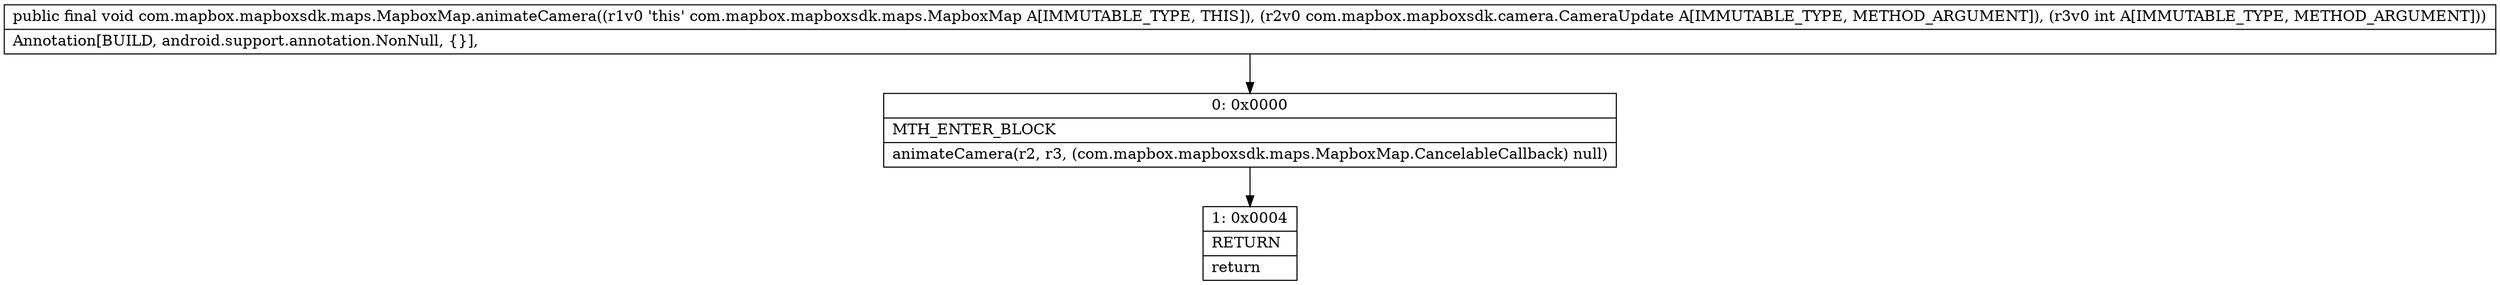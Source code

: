digraph "CFG forcom.mapbox.mapboxsdk.maps.MapboxMap.animateCamera(Lcom\/mapbox\/mapboxsdk\/camera\/CameraUpdate;I)V" {
Node_0 [shape=record,label="{0\:\ 0x0000|MTH_ENTER_BLOCK\l|animateCamera(r2, r3, (com.mapbox.mapboxsdk.maps.MapboxMap.CancelableCallback) null)\l}"];
Node_1 [shape=record,label="{1\:\ 0x0004|RETURN\l|return\l}"];
MethodNode[shape=record,label="{public final void com.mapbox.mapboxsdk.maps.MapboxMap.animateCamera((r1v0 'this' com.mapbox.mapboxsdk.maps.MapboxMap A[IMMUTABLE_TYPE, THIS]), (r2v0 com.mapbox.mapboxsdk.camera.CameraUpdate A[IMMUTABLE_TYPE, METHOD_ARGUMENT]), (r3v0 int A[IMMUTABLE_TYPE, METHOD_ARGUMENT]))  | Annotation[BUILD, android.support.annotation.NonNull, \{\}], \l}"];
MethodNode -> Node_0;
Node_0 -> Node_1;
}

